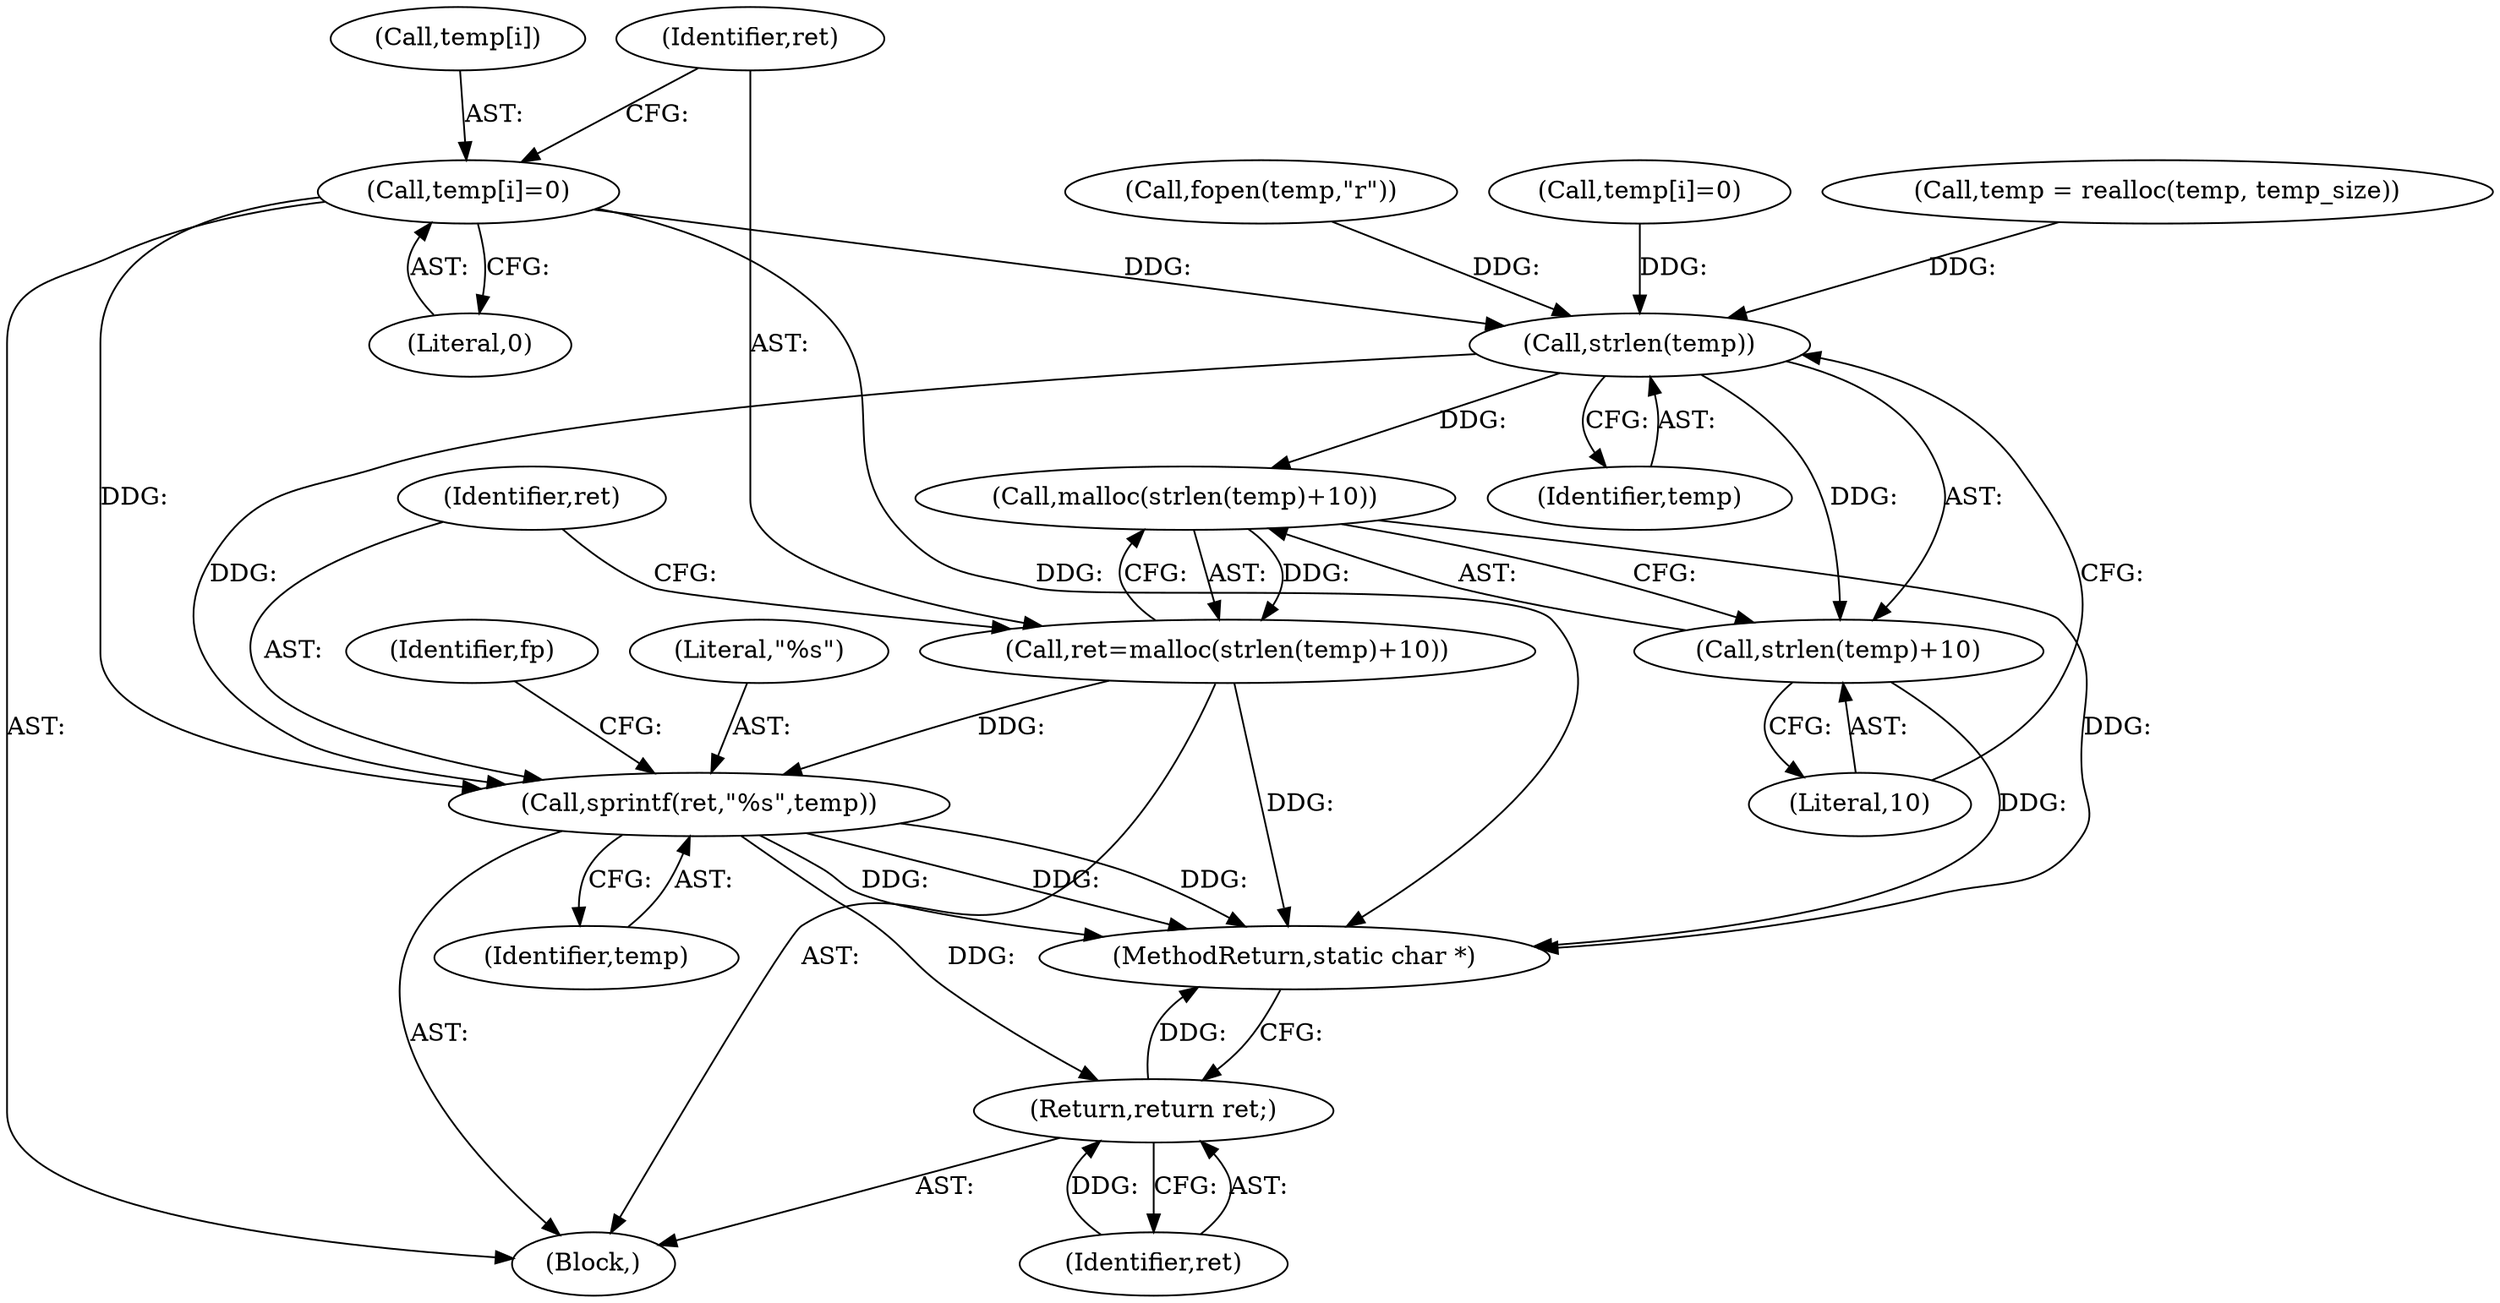 digraph "0_das_watchdog_bd20bb02e75e2c0483832b52f2577253febfb690@array" {
"1000182" [label="(Call,temp[i]=0)"];
"1000191" [label="(Call,strlen(temp))"];
"1000189" [label="(Call,malloc(strlen(temp)+10))"];
"1000187" [label="(Call,ret=malloc(strlen(temp)+10))"];
"1000194" [label="(Call,sprintf(ret,\"%s\",temp))"];
"1000200" [label="(Return,return ret;)"];
"1000190" [label="(Call,strlen(temp)+10)"];
"1000189" [label="(Call,malloc(strlen(temp)+10))"];
"1000199" [label="(Identifier,fp)"];
"1000182" [label="(Call,temp[i]=0)"];
"1000197" [label="(Identifier,temp)"];
"1000180" [label="(Block,)"];
"1000194" [label="(Call,sprintf(ret,\"%s\",temp))"];
"1000196" [label="(Literal,\"%s\")"];
"1000213" [label="(Call,temp[i]=0)"];
"1000193" [label="(Literal,10)"];
"1000191" [label="(Call,strlen(temp))"];
"1000190" [label="(Call,strlen(temp)+10)"];
"1000186" [label="(Literal,0)"];
"1000147" [label="(Call,temp = realloc(temp, temp_size))"];
"1000187" [label="(Call,ret=malloc(strlen(temp)+10))"];
"1000200" [label="(Return,return ret;)"];
"1000128" [label="(Call,fopen(temp,\"r\"))"];
"1000239" [label="(MethodReturn,static char *)"];
"1000192" [label="(Identifier,temp)"];
"1000183" [label="(Call,temp[i])"];
"1000195" [label="(Identifier,ret)"];
"1000201" [label="(Identifier,ret)"];
"1000188" [label="(Identifier,ret)"];
"1000182" -> "1000180"  [label="AST: "];
"1000182" -> "1000186"  [label="CFG: "];
"1000183" -> "1000182"  [label="AST: "];
"1000186" -> "1000182"  [label="AST: "];
"1000188" -> "1000182"  [label="CFG: "];
"1000182" -> "1000239"  [label="DDG: "];
"1000182" -> "1000191"  [label="DDG: "];
"1000182" -> "1000194"  [label="DDG: "];
"1000191" -> "1000190"  [label="AST: "];
"1000191" -> "1000192"  [label="CFG: "];
"1000192" -> "1000191"  [label="AST: "];
"1000193" -> "1000191"  [label="CFG: "];
"1000191" -> "1000189"  [label="DDG: "];
"1000191" -> "1000190"  [label="DDG: "];
"1000128" -> "1000191"  [label="DDG: "];
"1000147" -> "1000191"  [label="DDG: "];
"1000213" -> "1000191"  [label="DDG: "];
"1000191" -> "1000194"  [label="DDG: "];
"1000189" -> "1000187"  [label="AST: "];
"1000189" -> "1000190"  [label="CFG: "];
"1000190" -> "1000189"  [label="AST: "];
"1000187" -> "1000189"  [label="CFG: "];
"1000189" -> "1000239"  [label="DDG: "];
"1000189" -> "1000187"  [label="DDG: "];
"1000187" -> "1000180"  [label="AST: "];
"1000188" -> "1000187"  [label="AST: "];
"1000195" -> "1000187"  [label="CFG: "];
"1000187" -> "1000239"  [label="DDG: "];
"1000187" -> "1000194"  [label="DDG: "];
"1000194" -> "1000180"  [label="AST: "];
"1000194" -> "1000197"  [label="CFG: "];
"1000195" -> "1000194"  [label="AST: "];
"1000196" -> "1000194"  [label="AST: "];
"1000197" -> "1000194"  [label="AST: "];
"1000199" -> "1000194"  [label="CFG: "];
"1000194" -> "1000239"  [label="DDG: "];
"1000194" -> "1000239"  [label="DDG: "];
"1000194" -> "1000239"  [label="DDG: "];
"1000194" -> "1000200"  [label="DDG: "];
"1000200" -> "1000180"  [label="AST: "];
"1000200" -> "1000201"  [label="CFG: "];
"1000201" -> "1000200"  [label="AST: "];
"1000239" -> "1000200"  [label="CFG: "];
"1000200" -> "1000239"  [label="DDG: "];
"1000201" -> "1000200"  [label="DDG: "];
"1000190" -> "1000193"  [label="CFG: "];
"1000193" -> "1000190"  [label="AST: "];
"1000190" -> "1000239"  [label="DDG: "];
}
